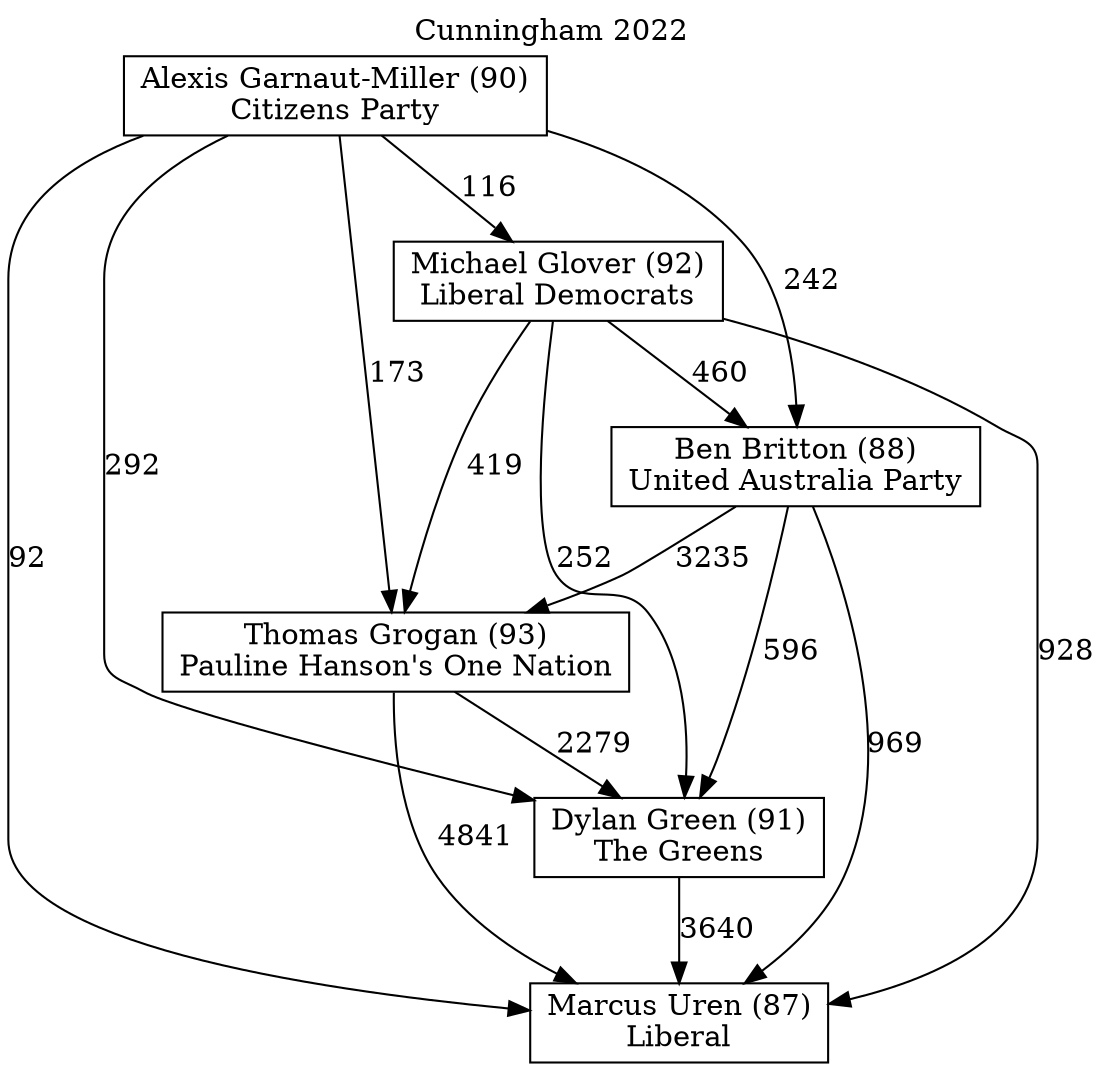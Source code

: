 // House preference flow
digraph "Marcus Uren (87)_Cunningham_2022" {
	graph [label="Cunningham 2022" labelloc=t mclimit=2]
	node [shape=box]
	"Marcus Uren (87)" [label="Marcus Uren (87)
Liberal"]
	"Dylan Green (91)" [label="Dylan Green (91)
The Greens"]
	"Thomas Grogan (93)" [label="Thomas Grogan (93)
Pauline Hanson's One Nation"]
	"Ben Britton (88)" [label="Ben Britton (88)
United Australia Party"]
	"Michael Glover (92)" [label="Michael Glover (92)
Liberal Democrats"]
	"Alexis Garnaut-Miller (90)" [label="Alexis Garnaut-Miller (90)
Citizens Party"]
	"Dylan Green (91)" -> "Marcus Uren (87)" [label=3640]
	"Thomas Grogan (93)" -> "Dylan Green (91)" [label=2279]
	"Ben Britton (88)" -> "Thomas Grogan (93)" [label=3235]
	"Michael Glover (92)" -> "Ben Britton (88)" [label=460]
	"Alexis Garnaut-Miller (90)" -> "Michael Glover (92)" [label=116]
	"Thomas Grogan (93)" -> "Marcus Uren (87)" [label=4841]
	"Ben Britton (88)" -> "Marcus Uren (87)" [label=969]
	"Michael Glover (92)" -> "Marcus Uren (87)" [label=928]
	"Alexis Garnaut-Miller (90)" -> "Marcus Uren (87)" [label=92]
	"Alexis Garnaut-Miller (90)" -> "Ben Britton (88)" [label=242]
	"Michael Glover (92)" -> "Thomas Grogan (93)" [label=419]
	"Alexis Garnaut-Miller (90)" -> "Thomas Grogan (93)" [label=173]
	"Ben Britton (88)" -> "Dylan Green (91)" [label=596]
	"Michael Glover (92)" -> "Dylan Green (91)" [label=252]
	"Alexis Garnaut-Miller (90)" -> "Dylan Green (91)" [label=292]
}
